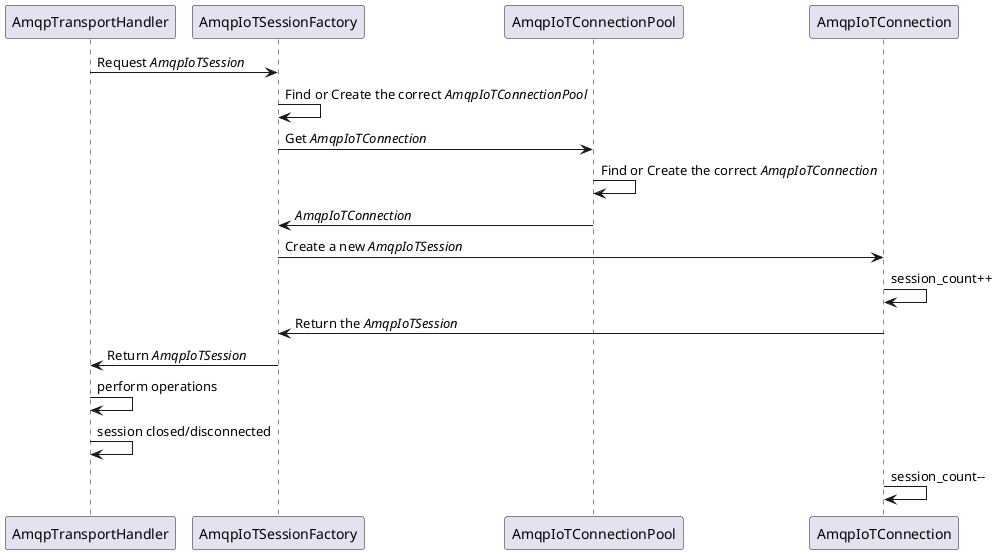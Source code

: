 @startuml csharpDeviceClientAmqpConnectionSelection
AmqpTransportHandler->AmqpIoTSessionFactory: Request //AmqpIoTSession//
AmqpIoTSessionFactory->AmqpIoTSessionFactory: Find or Create the correct //AmqpIoTConnectionPool//
AmqpIoTSessionFactory->AmqpIoTConnectionPool: Get //AmqpIoTConnection//
AmqpIoTConnectionPool->AmqpIoTConnectionPool: Find or Create the correct //AmqpIoTConnection//
AmqpIoTConnectionPool->AmqpIoTSessionFactory: //AmqpIoTConnection//
AmqpIoTSessionFactory->AmqpIoTConnection: Create a new //AmqpIoTSession//
AmqpIoTConnection->AmqpIoTConnection: session_count++
AmqpIoTSessionFactory<-AmqpIoTConnection: Return the //AmqpIoTSession//
AmqpIoTSessionFactory->AmqpTransportHandler: Return //AmqpIoTSession//
AmqpTransportHandler->AmqpTransportHandler: perform operations
AmqpTransportHandler->AmqpTransportHandler: session closed/disconnected
AmqpIoTConnection->AmqpIoTConnection: session_count--
@enduml
